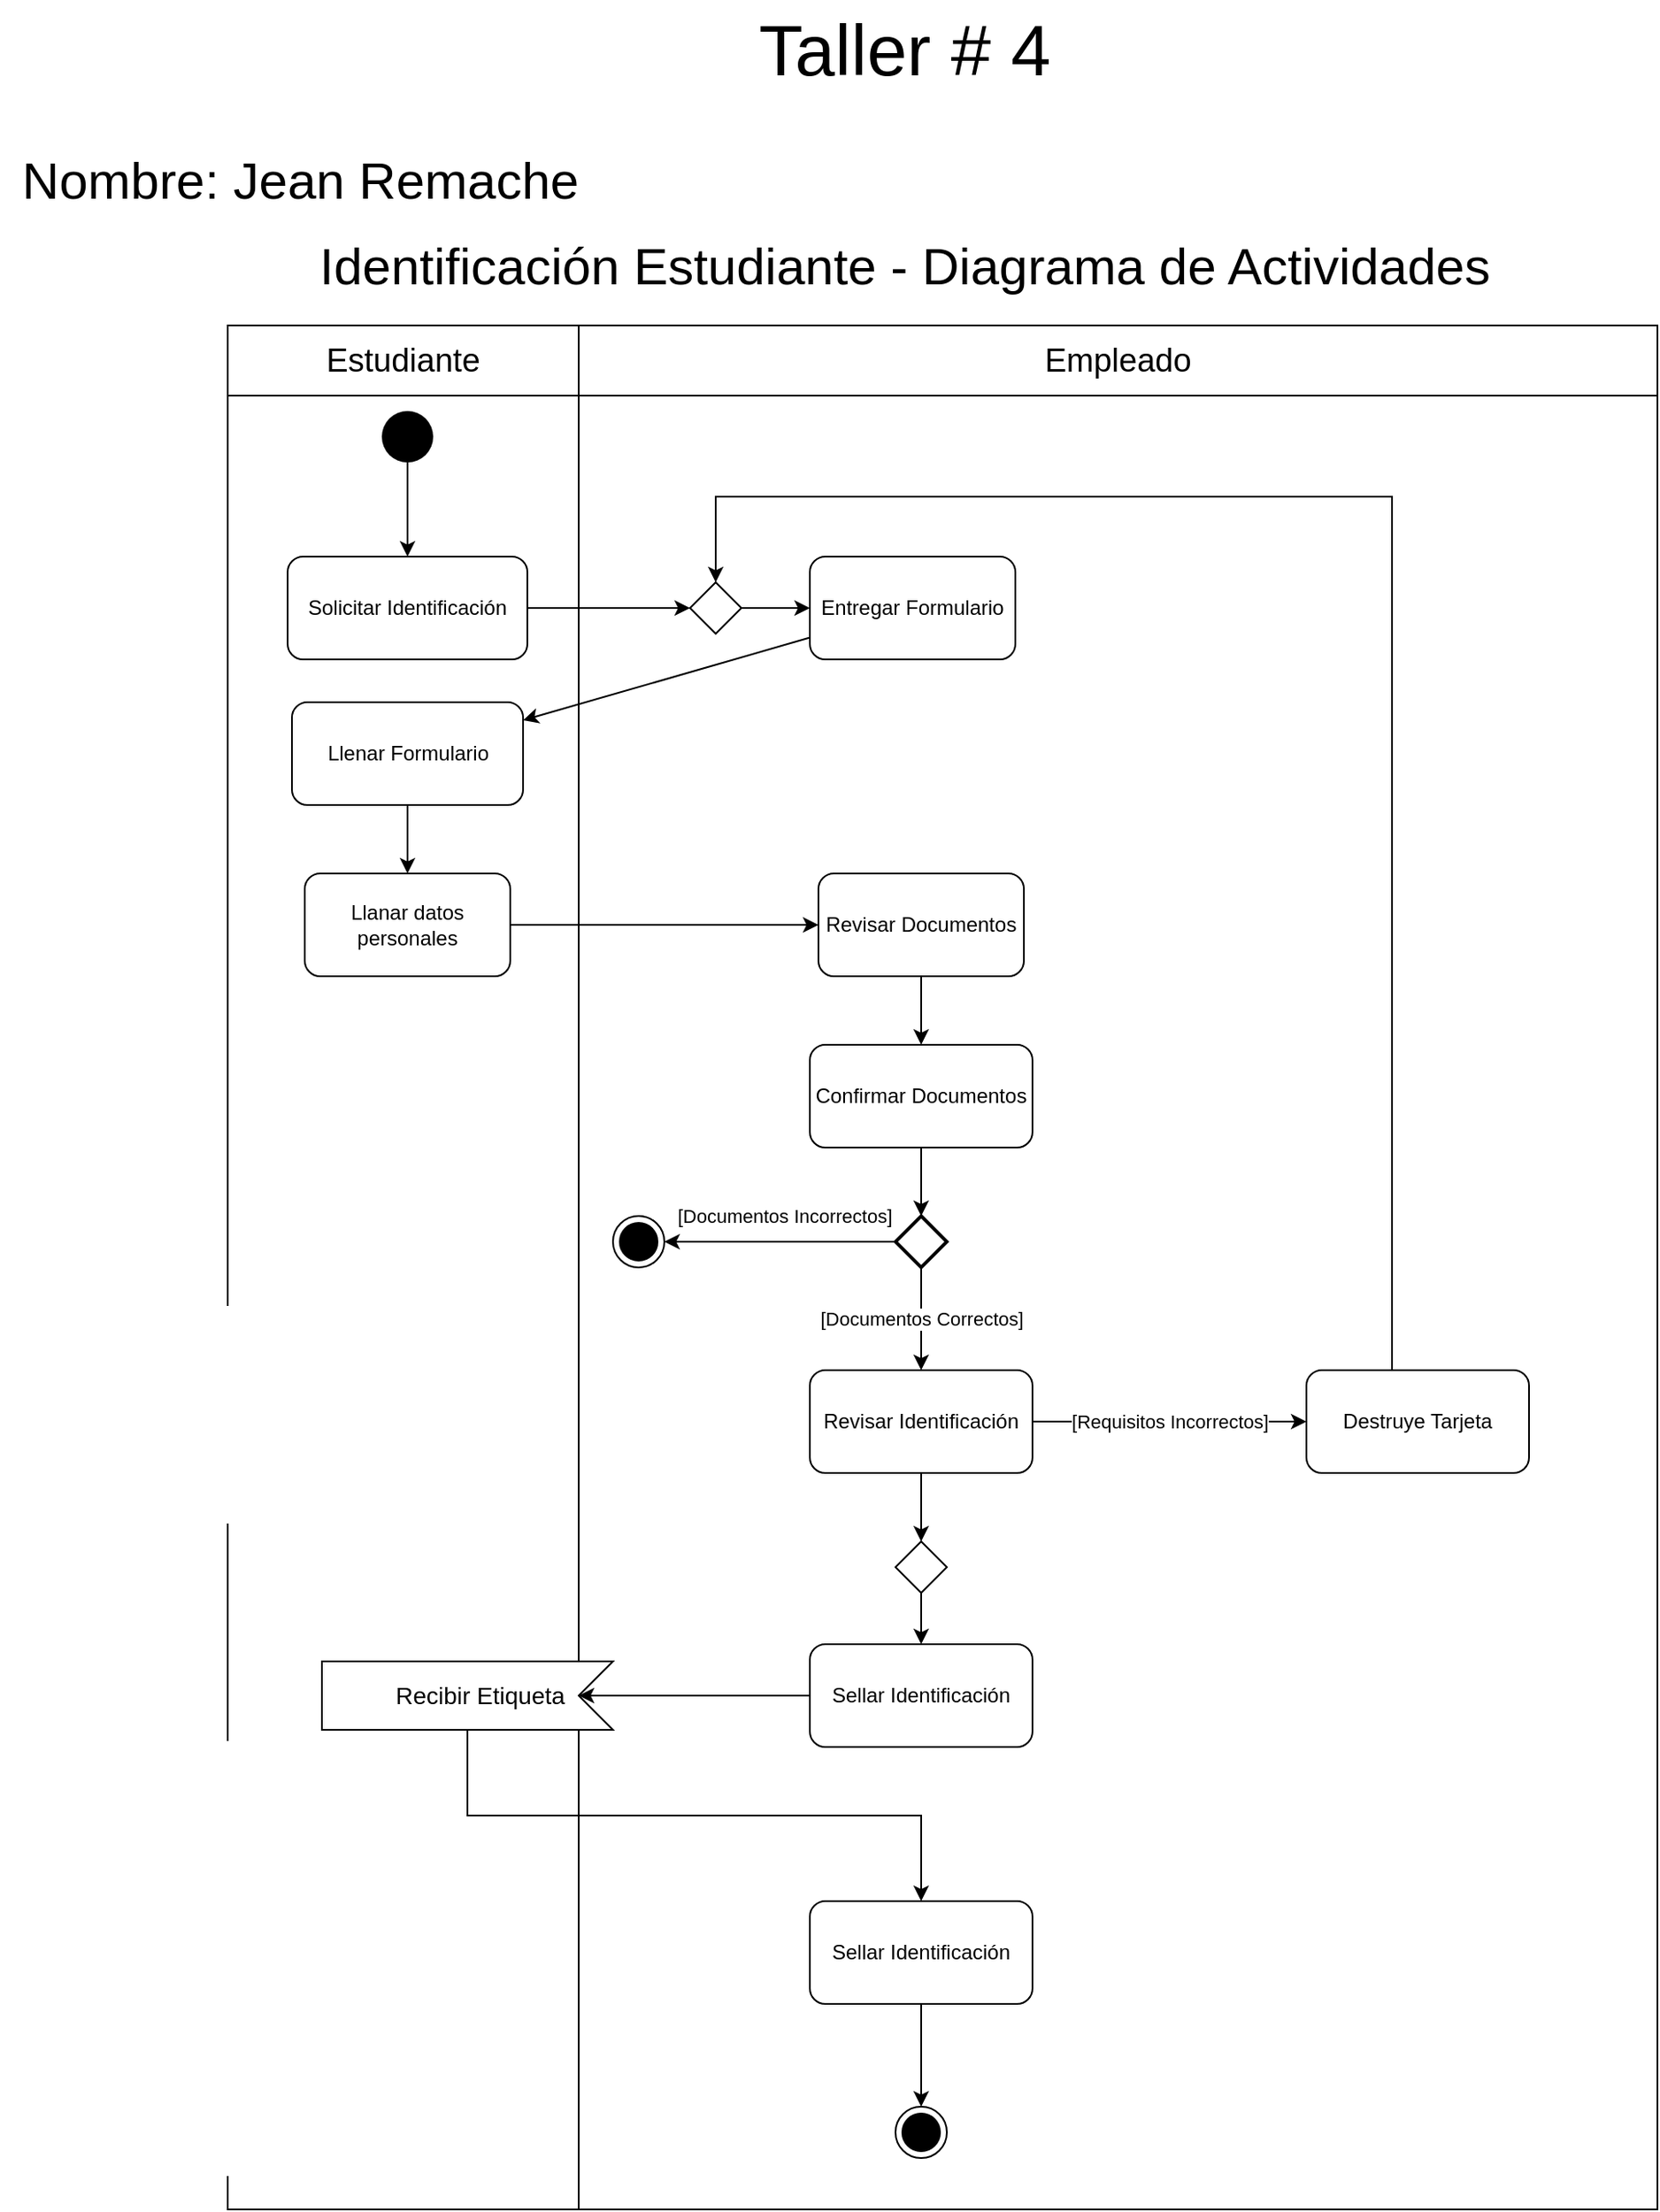<mxfile version="20.3.0" type="device"><diagram id="UAO98zGObro73Pl-3gYe" name="Página-1"><mxGraphModel dx="1335" dy="871" grid="1" gridSize="10" guides="1" tooltips="1" connect="1" arrows="1" fold="1" page="1" pageScale="1" pageWidth="1200" pageHeight="1600" math="0" shadow="0"><root><mxCell id="0"/><mxCell id="1" parent="0"/><mxCell id="kqw62RjttC3aNfI01rYO-46" value="" style="shape=table;startSize=0;container=1;collapsible=0;childLayout=tableLayout;" vertex="1" parent="1"><mxGeometry x="183" y="200" width="835" height="1100" as="geometry"/></mxCell><mxCell id="kqw62RjttC3aNfI01rYO-47" value="" style="shape=tableRow;horizontal=0;startSize=0;swimlaneHead=0;swimlaneBody=0;top=0;left=0;bottom=0;right=0;collapsible=0;dropTarget=0;fillColor=none;points=[[0,0.5],[1,0.5]];portConstraint=eastwest;" vertex="1" parent="kqw62RjttC3aNfI01rYO-46"><mxGeometry width="835" height="41" as="geometry"/></mxCell><mxCell id="kqw62RjttC3aNfI01rYO-48" value="&lt;font style=&quot;font-size: 19px;&quot;&gt;Estudiante&lt;/font&gt;" style="shape=partialRectangle;html=1;whiteSpace=wrap;connectable=0;overflow=hidden;fillColor=none;top=0;left=0;bottom=0;right=0;pointerEvents=1;" vertex="1" parent="kqw62RjttC3aNfI01rYO-47"><mxGeometry width="205" height="41" as="geometry"><mxRectangle width="205" height="41" as="alternateBounds"/></mxGeometry></mxCell><mxCell id="kqw62RjttC3aNfI01rYO-49" value="&lt;font style=&quot;font-size: 19px;&quot;&gt;Empleado&lt;/font&gt;" style="shape=partialRectangle;html=1;whiteSpace=wrap;connectable=0;overflow=hidden;fillColor=none;top=0;left=0;bottom=0;right=0;pointerEvents=1;" vertex="1" parent="kqw62RjttC3aNfI01rYO-47"><mxGeometry x="205" width="630" height="41" as="geometry"><mxRectangle width="630" height="41" as="alternateBounds"/></mxGeometry></mxCell><mxCell id="kqw62RjttC3aNfI01rYO-50" value="" style="shape=tableRow;horizontal=0;startSize=0;swimlaneHead=0;swimlaneBody=0;top=0;left=0;bottom=0;right=0;collapsible=0;dropTarget=0;fillColor=none;points=[[0,0.5],[1,0.5]];portConstraint=eastwest;" vertex="1" parent="kqw62RjttC3aNfI01rYO-46"><mxGeometry y="41" width="835" height="1059" as="geometry"/></mxCell><mxCell id="kqw62RjttC3aNfI01rYO-51" value="" style="shape=partialRectangle;html=1;whiteSpace=wrap;connectable=0;overflow=hidden;fillColor=none;top=0;left=0;bottom=0;right=0;pointerEvents=1;" vertex="1" parent="kqw62RjttC3aNfI01rYO-50"><mxGeometry width="205" height="1059" as="geometry"><mxRectangle width="205" height="1059" as="alternateBounds"/></mxGeometry></mxCell><mxCell id="kqw62RjttC3aNfI01rYO-52" value="" style="shape=partialRectangle;html=1;whiteSpace=wrap;connectable=0;overflow=hidden;fillColor=none;top=0;left=0;bottom=0;right=0;pointerEvents=1;" vertex="1" parent="kqw62RjttC3aNfI01rYO-50"><mxGeometry x="205" width="630" height="1059" as="geometry"><mxRectangle width="630" height="1059" as="alternateBounds"/></mxGeometry></mxCell><mxCell id="kqw62RjttC3aNfI01rYO-5" style="edgeStyle=orthogonalEdgeStyle;rounded=0;orthogonalLoop=1;jettySize=auto;html=1;entryX=0.5;entryY=0;entryDx=0;entryDy=0;" edge="1" parent="1" source="kqw62RjttC3aNfI01rYO-3" target="kqw62RjttC3aNfI01rYO-4"><mxGeometry relative="1" as="geometry"/></mxCell><mxCell id="kqw62RjttC3aNfI01rYO-3" value="" style="ellipse;fillColor=#000000;strokeColor=none;" vertex="1" parent="1"><mxGeometry x="273" y="250" width="30" height="30" as="geometry"/></mxCell><mxCell id="kqw62RjttC3aNfI01rYO-7" value="" style="edgeStyle=orthogonalEdgeStyle;rounded=0;orthogonalLoop=1;jettySize=auto;html=1;entryX=0;entryY=0.5;entryDx=0;entryDy=0;" edge="1" parent="1" source="kqw62RjttC3aNfI01rYO-4" target="kqw62RjttC3aNfI01rYO-32"><mxGeometry relative="1" as="geometry"/></mxCell><mxCell id="kqw62RjttC3aNfI01rYO-4" value="Solicitar Identificación" style="rounded=1;whiteSpace=wrap;html=1;" vertex="1" parent="1"><mxGeometry x="218" y="335" width="140" height="60" as="geometry"/></mxCell><mxCell id="kqw62RjttC3aNfI01rYO-6" value="Entregar Formulario" style="whiteSpace=wrap;html=1;rounded=1;" vertex="1" parent="1"><mxGeometry x="523" y="335" width="120" height="60" as="geometry"/></mxCell><mxCell id="kqw62RjttC3aNfI01rYO-11" value="" style="edgeStyle=orthogonalEdgeStyle;rounded=0;orthogonalLoop=1;jettySize=auto;html=1;" edge="1" parent="1" source="kqw62RjttC3aNfI01rYO-8" target="kqw62RjttC3aNfI01rYO-10"><mxGeometry relative="1" as="geometry"/></mxCell><mxCell id="kqw62RjttC3aNfI01rYO-8" value="Llenar Formulario" style="rounded=1;whiteSpace=wrap;html=1;" vertex="1" parent="1"><mxGeometry x="220.5" y="420" width="135" height="60" as="geometry"/></mxCell><mxCell id="kqw62RjttC3aNfI01rYO-9" value="" style="endArrow=classic;html=1;rounded=0;" edge="1" parent="1" source="kqw62RjttC3aNfI01rYO-6" target="kqw62RjttC3aNfI01rYO-8"><mxGeometry width="50" height="50" relative="1" as="geometry"><mxPoint x="323" y="420" as="sourcePoint"/><mxPoint x="373" y="370" as="targetPoint"/></mxGeometry></mxCell><mxCell id="kqw62RjttC3aNfI01rYO-13" value="" style="edgeStyle=orthogonalEdgeStyle;rounded=0;orthogonalLoop=1;jettySize=auto;html=1;" edge="1" parent="1" source="kqw62RjttC3aNfI01rYO-10" target="kqw62RjttC3aNfI01rYO-12"><mxGeometry relative="1" as="geometry"/></mxCell><mxCell id="kqw62RjttC3aNfI01rYO-10" value="Llanar datos personales" style="whiteSpace=wrap;html=1;rounded=1;" vertex="1" parent="1"><mxGeometry x="228" y="520" width="120" height="60" as="geometry"/></mxCell><mxCell id="kqw62RjttC3aNfI01rYO-15" value="" style="edgeStyle=orthogonalEdgeStyle;rounded=0;orthogonalLoop=1;jettySize=auto;html=1;" edge="1" parent="1" source="kqw62RjttC3aNfI01rYO-12" target="kqw62RjttC3aNfI01rYO-14"><mxGeometry relative="1" as="geometry"/></mxCell><mxCell id="kqw62RjttC3aNfI01rYO-12" value="Revisar Documentos" style="whiteSpace=wrap;html=1;rounded=1;" vertex="1" parent="1"><mxGeometry x="528" y="520" width="120" height="60" as="geometry"/></mxCell><mxCell id="kqw62RjttC3aNfI01rYO-17" style="edgeStyle=orthogonalEdgeStyle;rounded=0;orthogonalLoop=1;jettySize=auto;html=1;entryX=0.5;entryY=0;entryDx=0;entryDy=0;entryPerimeter=0;" edge="1" parent="1" source="kqw62RjttC3aNfI01rYO-14" target="kqw62RjttC3aNfI01rYO-16"><mxGeometry relative="1" as="geometry"/></mxCell><mxCell id="kqw62RjttC3aNfI01rYO-14" value="Confirmar Documentos" style="whiteSpace=wrap;html=1;rounded=1;" vertex="1" parent="1"><mxGeometry x="523" y="620" width="130" height="60" as="geometry"/></mxCell><mxCell id="kqw62RjttC3aNfI01rYO-23" value="[Documentos Correctos]" style="edgeStyle=orthogonalEdgeStyle;rounded=0;orthogonalLoop=1;jettySize=auto;html=1;" edge="1" parent="1" source="kqw62RjttC3aNfI01rYO-16" target="kqw62RjttC3aNfI01rYO-20"><mxGeometry relative="1" as="geometry"/></mxCell><mxCell id="kqw62RjttC3aNfI01rYO-35" value="[Documentos Incorrectos]" style="edgeStyle=orthogonalEdgeStyle;rounded=0;orthogonalLoop=1;jettySize=auto;html=1;" edge="1" parent="1" source="kqw62RjttC3aNfI01rYO-16" target="kqw62RjttC3aNfI01rYO-24"><mxGeometry x="-0.04" y="-15" relative="1" as="geometry"><mxPoint as="offset"/></mxGeometry></mxCell><mxCell id="kqw62RjttC3aNfI01rYO-16" value="" style="strokeWidth=2;html=1;shape=mxgraph.flowchart.decision;whiteSpace=wrap;" vertex="1" parent="1"><mxGeometry x="573" y="720" width="30" height="30" as="geometry"/></mxCell><mxCell id="kqw62RjttC3aNfI01rYO-26" style="edgeStyle=orthogonalEdgeStyle;rounded=0;orthogonalLoop=1;jettySize=auto;html=1;" edge="1" parent="1" source="kqw62RjttC3aNfI01rYO-20" target="kqw62RjttC3aNfI01rYO-25"><mxGeometry relative="1" as="geometry"/></mxCell><mxCell id="kqw62RjttC3aNfI01rYO-36" value="[Requisitos Incorrectos]" style="edgeStyle=orthogonalEdgeStyle;rounded=0;orthogonalLoop=1;jettySize=auto;html=1;" edge="1" parent="1" source="kqw62RjttC3aNfI01rYO-20" target="kqw62RjttC3aNfI01rYO-28"><mxGeometry relative="1" as="geometry"/></mxCell><mxCell id="kqw62RjttC3aNfI01rYO-20" value="Revisar Identificación" style="whiteSpace=wrap;html=1;rounded=1;" vertex="1" parent="1"><mxGeometry x="523" y="810" width="130" height="60" as="geometry"/></mxCell><mxCell id="kqw62RjttC3aNfI01rYO-24" value="" style="ellipse;html=1;shape=endState;fillColor=strokeColor;" vertex="1" parent="1"><mxGeometry x="408" y="720" width="30" height="30" as="geometry"/></mxCell><mxCell id="kqw62RjttC3aNfI01rYO-38" style="edgeStyle=orthogonalEdgeStyle;rounded=0;orthogonalLoop=1;jettySize=auto;html=1;" edge="1" parent="1" source="kqw62RjttC3aNfI01rYO-25" target="kqw62RjttC3aNfI01rYO-29"><mxGeometry relative="1" as="geometry"/></mxCell><mxCell id="kqw62RjttC3aNfI01rYO-25" value="" style="rhombus;" vertex="1" parent="1"><mxGeometry x="573" y="910" width="30" height="30" as="geometry"/></mxCell><mxCell id="kqw62RjttC3aNfI01rYO-31" style="edgeStyle=orthogonalEdgeStyle;rounded=0;orthogonalLoop=1;jettySize=auto;html=1;entryX=0.5;entryY=0;entryDx=0;entryDy=0;" edge="1" parent="1" source="kqw62RjttC3aNfI01rYO-28" target="kqw62RjttC3aNfI01rYO-32"><mxGeometry relative="1" as="geometry"><Array as="points"><mxPoint x="863" y="300"/><mxPoint x="468" y="300"/></Array></mxGeometry></mxCell><mxCell id="kqw62RjttC3aNfI01rYO-28" value="Destruye Tarjeta" style="whiteSpace=wrap;html=1;rounded=1;" vertex="1" parent="1"><mxGeometry x="813" y="810" width="130" height="60" as="geometry"/></mxCell><mxCell id="kqw62RjttC3aNfI01rYO-40" style="edgeStyle=orthogonalEdgeStyle;rounded=0;orthogonalLoop=1;jettySize=auto;html=1;entryX=0;entryY=0;entryDx=20;entryDy=20;entryPerimeter=0;" edge="1" parent="1" source="kqw62RjttC3aNfI01rYO-29" target="kqw62RjttC3aNfI01rYO-43"><mxGeometry relative="1" as="geometry"><mxPoint x="588" y="1080" as="targetPoint"/></mxGeometry></mxCell><mxCell id="kqw62RjttC3aNfI01rYO-29" value="Sellar Identificación" style="whiteSpace=wrap;html=1;rounded=1;" vertex="1" parent="1"><mxGeometry x="523" y="970" width="130" height="60" as="geometry"/></mxCell><mxCell id="kqw62RjttC3aNfI01rYO-34" style="edgeStyle=orthogonalEdgeStyle;rounded=0;orthogonalLoop=1;jettySize=auto;html=1;entryX=0;entryY=0.5;entryDx=0;entryDy=0;" edge="1" parent="1" source="kqw62RjttC3aNfI01rYO-32" target="kqw62RjttC3aNfI01rYO-6"><mxGeometry relative="1" as="geometry"/></mxCell><mxCell id="kqw62RjttC3aNfI01rYO-32" value="" style="rhombus;" vertex="1" parent="1"><mxGeometry x="453" y="350" width="30" height="30" as="geometry"/></mxCell><mxCell id="kqw62RjttC3aNfI01rYO-42" style="edgeStyle=orthogonalEdgeStyle;rounded=0;orthogonalLoop=1;jettySize=auto;html=1;exitX=0;exitY=0;exitDx=85;exitDy=0;exitPerimeter=0;" edge="1" parent="1" source="kqw62RjttC3aNfI01rYO-43" target="kqw62RjttC3aNfI01rYO-41"><mxGeometry relative="1" as="geometry"><mxPoint x="588" y="1120" as="sourcePoint"/></mxGeometry></mxCell><mxCell id="kqw62RjttC3aNfI01rYO-54" style="edgeStyle=orthogonalEdgeStyle;rounded=0;orthogonalLoop=1;jettySize=auto;html=1;entryX=0.5;entryY=0;entryDx=0;entryDy=0;" edge="1" parent="1" source="kqw62RjttC3aNfI01rYO-41" target="kqw62RjttC3aNfI01rYO-53"><mxGeometry relative="1" as="geometry"/></mxCell><mxCell id="kqw62RjttC3aNfI01rYO-41" value="Sellar Identificación" style="whiteSpace=wrap;html=1;rounded=1;" vertex="1" parent="1"><mxGeometry x="523" y="1120" width="130" height="60" as="geometry"/></mxCell><mxCell id="kqw62RjttC3aNfI01rYO-43" value="Recibir Etiqueta" style="html=1;shape=mxgraph.infographic.ribbonSimple;notch1=20;notch2=0;align=center;verticalAlign=middle;fontSize=14;fontStyle=0;fillColor=#FFFFFF;flipH=0;spacingRight=0;spacingLeft=14;direction=west;" vertex="1" parent="1"><mxGeometry x="238" y="980" width="170" height="40" as="geometry"/></mxCell><mxCell id="kqw62RjttC3aNfI01rYO-53" value="" style="ellipse;html=1;shape=endState;fillColor=strokeColor;" vertex="1" parent="1"><mxGeometry x="573" y="1240" width="30" height="30" as="geometry"/></mxCell><mxCell id="kqw62RjttC3aNfI01rYO-56" value="&lt;font style=&quot;font-size: 42px;&quot;&gt;Taller # 4&lt;/font&gt;" style="text;html=1;align=center;verticalAlign=middle;resizable=0;points=[];autosize=1;strokeColor=none;fillColor=none;fontSize=35;" vertex="1" parent="1"><mxGeometry x="483" y="10" width="190" height="60" as="geometry"/></mxCell><mxCell id="kqw62RjttC3aNfI01rYO-57" value="&lt;span style=&quot;font-size: 30px;&quot;&gt;Nombre: Jean Remache&lt;/span&gt;" style="text;html=1;align=center;verticalAlign=middle;resizable=0;points=[];autosize=1;strokeColor=none;fillColor=none;fontSize=19;" vertex="1" parent="1"><mxGeometry x="50" y="90" width="350" height="50" as="geometry"/></mxCell><mxCell id="kqw62RjttC3aNfI01rYO-58" value="&lt;span style=&quot;font-size: 30px;&quot;&gt;Identificación Estudiante - Diagrama de Actividades&lt;/span&gt;" style="text;html=1;align=center;verticalAlign=middle;resizable=0;points=[];autosize=1;strokeColor=none;fillColor=none;fontSize=19;" vertex="1" parent="1"><mxGeometry x="223" y="140" width="710" height="50" as="geometry"/></mxCell></root></mxGraphModel></diagram></mxfile>